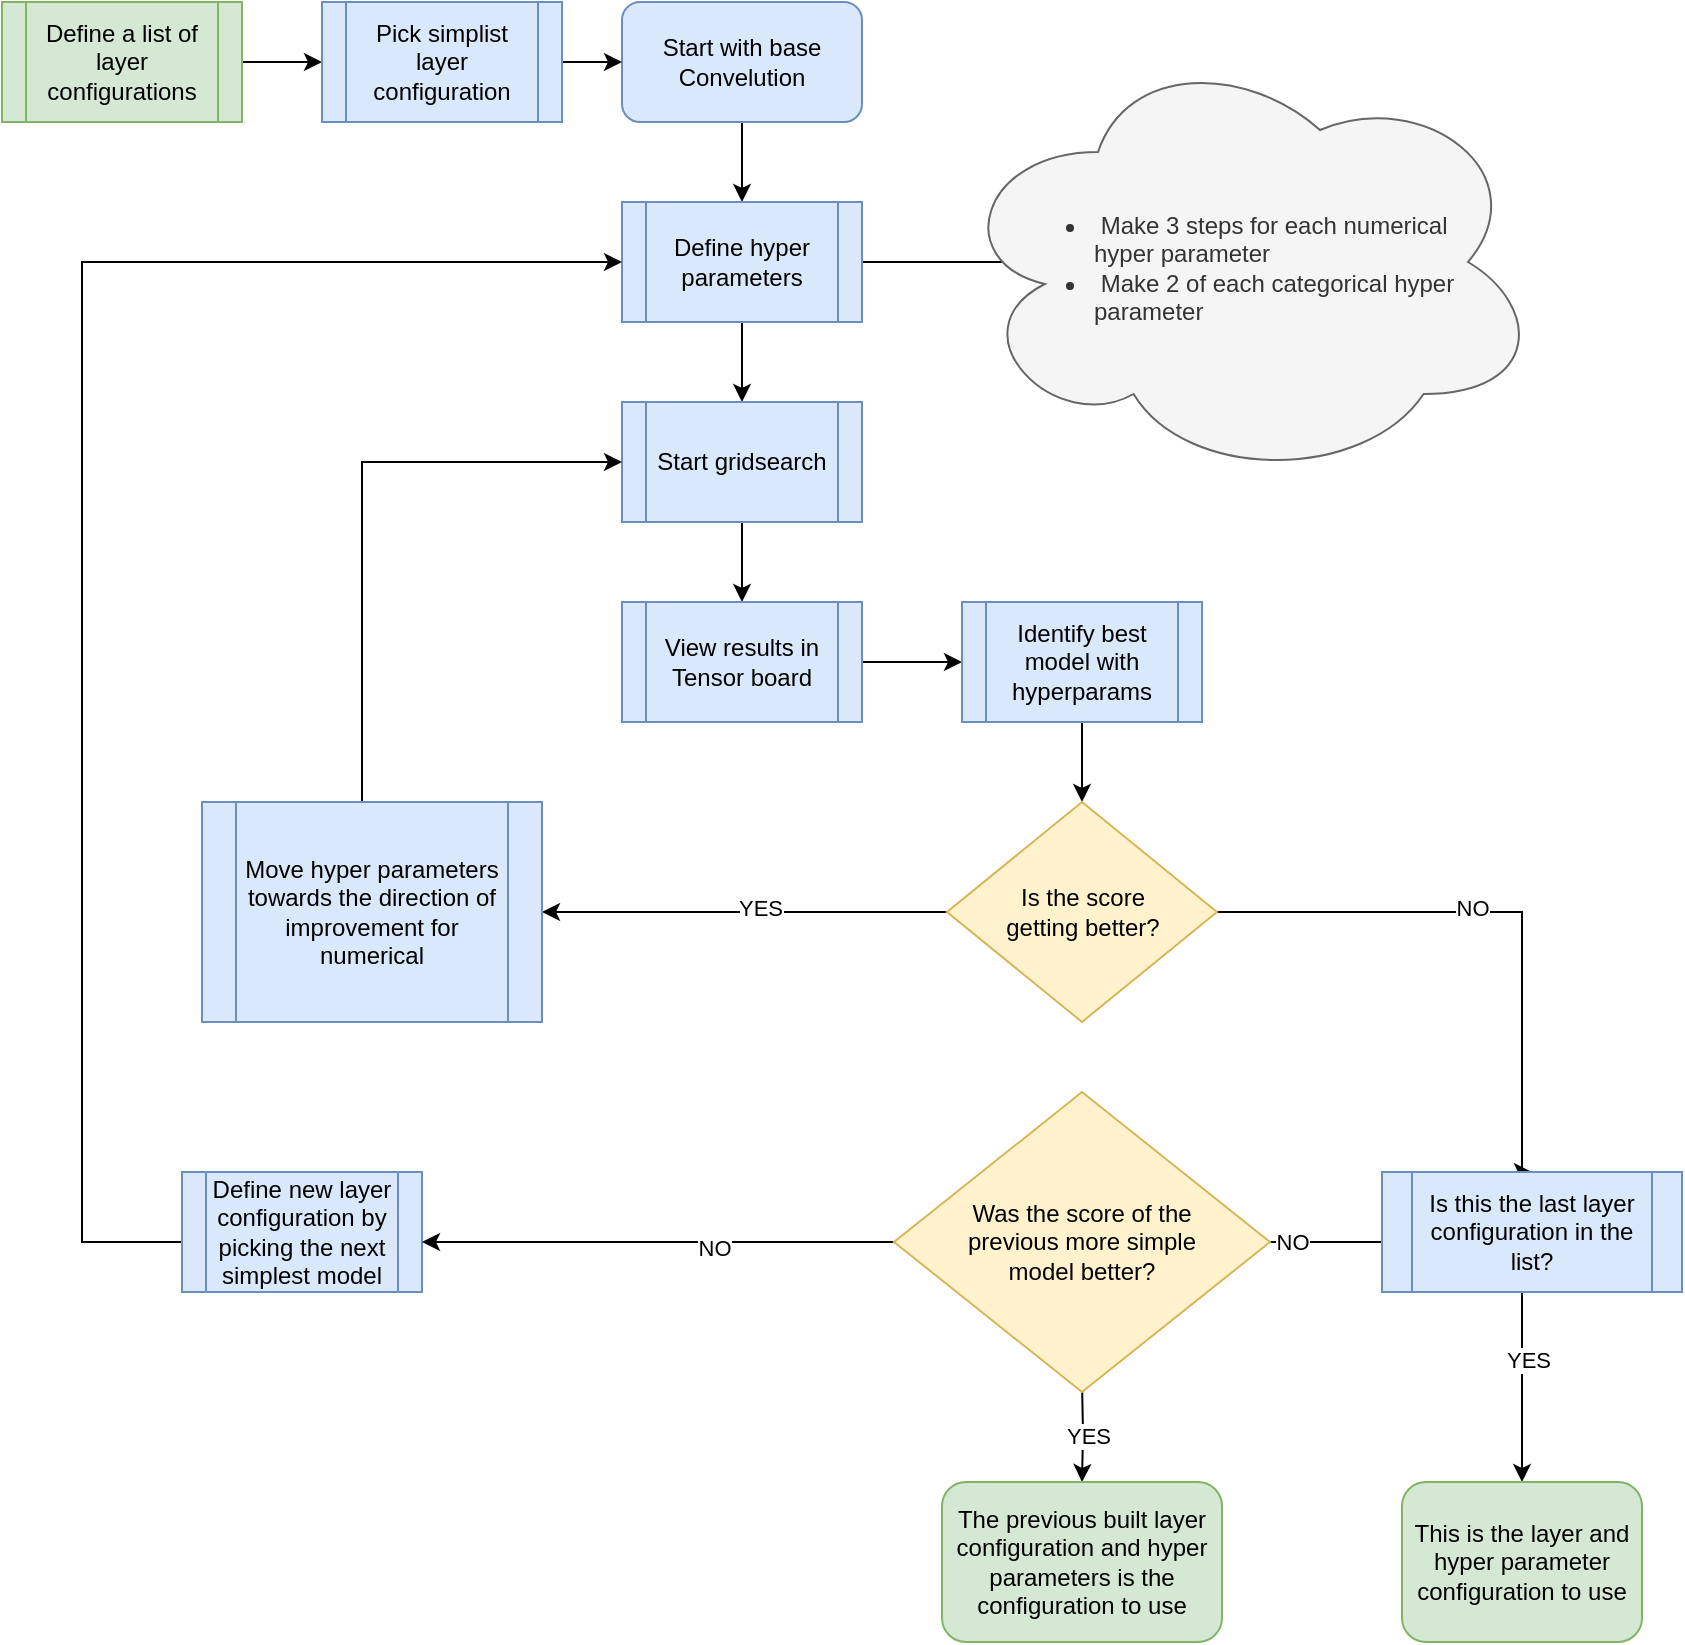 <mxfile version="20.8.5" type="device"><diagram id="C5RBs43oDa-KdzZeNtuy" name="Page-1"><mxGraphModel dx="2261" dy="827" grid="1" gridSize="10" guides="1" tooltips="1" connect="1" arrows="1" fold="1" page="1" pageScale="1" pageWidth="827" pageHeight="1169" math="0" shadow="0"><root><mxCell id="WIyWlLk6GJQsqaUBKTNV-0"/><mxCell id="WIyWlLk6GJQsqaUBKTNV-1" parent="WIyWlLk6GJQsqaUBKTNV-0"/><mxCell id="_x-LF6lwuTB6rsg0hKMt-1" value="" style="edgeStyle=orthogonalEdgeStyle;rounded=0;orthogonalLoop=1;jettySize=auto;html=1;" parent="WIyWlLk6GJQsqaUBKTNV-1" source="WIyWlLk6GJQsqaUBKTNV-3" target="_x-LF6lwuTB6rsg0hKMt-0" edge="1"><mxGeometry relative="1" as="geometry"/></mxCell><mxCell id="WIyWlLk6GJQsqaUBKTNV-3" value="Start with base Convelution" style="rounded=1;whiteSpace=wrap;html=1;fontSize=12;glass=0;strokeWidth=1;shadow=0;fillColor=#dae8fc;strokeColor=#6c8ebf;" parent="WIyWlLk6GJQsqaUBKTNV-1" vertex="1"><mxGeometry x="250" y="260" width="120" height="60" as="geometry"/></mxCell><mxCell id="_x-LF6lwuTB6rsg0hKMt-3" value="" style="edgeStyle=orthogonalEdgeStyle;rounded=0;orthogonalLoop=1;jettySize=auto;html=1;" parent="WIyWlLk6GJQsqaUBKTNV-1" source="_x-LF6lwuTB6rsg0hKMt-0" target="_x-LF6lwuTB6rsg0hKMt-2" edge="1"><mxGeometry relative="1" as="geometry"/></mxCell><mxCell id="_x-LF6lwuTB6rsg0hKMt-6" style="edgeStyle=orthogonalEdgeStyle;rounded=0;orthogonalLoop=1;jettySize=auto;html=1;endArrow=none;endFill=0;" parent="WIyWlLk6GJQsqaUBKTNV-1" source="_x-LF6lwuTB6rsg0hKMt-0" edge="1"><mxGeometry relative="1" as="geometry"><mxPoint x="460" y="390" as="targetPoint"/></mxGeometry></mxCell><mxCell id="_x-LF6lwuTB6rsg0hKMt-0" value="Define hyper parameters" style="shape=process;whiteSpace=wrap;html=1;backgroundOutline=1;fillColor=#dae8fc;strokeColor=#6c8ebf;" parent="WIyWlLk6GJQsqaUBKTNV-1" vertex="1"><mxGeometry x="250" y="360" width="120" height="60" as="geometry"/></mxCell><mxCell id="_x-LF6lwuTB6rsg0hKMt-8" value="" style="edgeStyle=orthogonalEdgeStyle;rounded=0;orthogonalLoop=1;jettySize=auto;html=1;endArrow=classic;endFill=1;" parent="WIyWlLk6GJQsqaUBKTNV-1" source="_x-LF6lwuTB6rsg0hKMt-2" target="_x-LF6lwuTB6rsg0hKMt-7" edge="1"><mxGeometry relative="1" as="geometry"/></mxCell><mxCell id="_x-LF6lwuTB6rsg0hKMt-2" value="Start gridsearch" style="shape=process;whiteSpace=wrap;html=1;backgroundOutline=1;fillColor=#dae8fc;strokeColor=#6c8ebf;" parent="WIyWlLk6GJQsqaUBKTNV-1" vertex="1"><mxGeometry x="250" y="460" width="120" height="60" as="geometry"/></mxCell><mxCell id="_x-LF6lwuTB6rsg0hKMt-4" value="&lt;ul&gt;&lt;li&gt;&amp;nbsp;Make 3 steps for each numerical hyper parameter&lt;br&gt;&lt;/li&gt;&lt;li&gt;&amp;nbsp;Make 2 of each categorical hyper parameter&lt;br&gt;&lt;/li&gt;&lt;/ul&gt;" style="ellipse;shape=cloud;whiteSpace=wrap;html=1;align=left;labelPadding=0;deletable=1;overflow=hidden;noLabel=0;labelBorderColor=none;spacingTop=5;spacing=5;spacingLeft=27;spacingRight=30;fillColor=#f5f5f5;fontColor=#333333;strokeColor=#666666;" parent="WIyWlLk6GJQsqaUBKTNV-1" vertex="1"><mxGeometry x="414" y="280" width="296" height="220" as="geometry"/></mxCell><mxCell id="_x-LF6lwuTB6rsg0hKMt-10" value="" style="edgeStyle=orthogonalEdgeStyle;rounded=0;orthogonalLoop=1;jettySize=auto;html=1;endArrow=classic;endFill=1;" parent="WIyWlLk6GJQsqaUBKTNV-1" source="_x-LF6lwuTB6rsg0hKMt-7" target="_x-LF6lwuTB6rsg0hKMt-9" edge="1"><mxGeometry relative="1" as="geometry"/></mxCell><mxCell id="_x-LF6lwuTB6rsg0hKMt-7" value="View results in Tensor board" style="shape=process;whiteSpace=wrap;html=1;backgroundOutline=1;fillColor=#dae8fc;strokeColor=#6c8ebf;" parent="WIyWlLk6GJQsqaUBKTNV-1" vertex="1"><mxGeometry x="250" y="560" width="120" height="60" as="geometry"/></mxCell><mxCell id="_x-LF6lwuTB6rsg0hKMt-12" value="" style="edgeStyle=orthogonalEdgeStyle;rounded=0;orthogonalLoop=1;jettySize=auto;html=1;endArrow=classic;endFill=1;" parent="WIyWlLk6GJQsqaUBKTNV-1" source="_x-LF6lwuTB6rsg0hKMt-9" target="_x-LF6lwuTB6rsg0hKMt-11" edge="1"><mxGeometry relative="1" as="geometry"/></mxCell><mxCell id="_x-LF6lwuTB6rsg0hKMt-9" value="Identify best model with hyperparams" style="shape=process;whiteSpace=wrap;html=1;backgroundOutline=1;fillColor=#dae8fc;strokeColor=#6c8ebf;" parent="WIyWlLk6GJQsqaUBKTNV-1" vertex="1"><mxGeometry x="420" y="560" width="120" height="60" as="geometry"/></mxCell><mxCell id="_x-LF6lwuTB6rsg0hKMt-14" style="edgeStyle=orthogonalEdgeStyle;rounded=0;orthogonalLoop=1;jettySize=auto;html=1;entryX=0.5;entryY=0;entryDx=0;entryDy=0;endArrow=classic;endFill=1;" parent="WIyWlLk6GJQsqaUBKTNV-1" source="_x-LF6lwuTB6rsg0hKMt-11" target="_x-LF6lwuTB6rsg0hKMt-13" edge="1"><mxGeometry relative="1" as="geometry"><Array as="points"><mxPoint x="700" y="715"/></Array></mxGeometry></mxCell><mxCell id="_x-LF6lwuTB6rsg0hKMt-15" value="NO" style="edgeLabel;html=1;align=center;verticalAlign=middle;resizable=0;points=[];" parent="_x-LF6lwuTB6rsg0hKMt-14" vertex="1" connectable="0"><mxGeometry x="-0.114" y="2" relative="1" as="geometry"><mxPoint as="offset"/></mxGeometry></mxCell><mxCell id="_x-LF6lwuTB6rsg0hKMt-17" style="edgeStyle=orthogonalEdgeStyle;rounded=0;orthogonalLoop=1;jettySize=auto;html=1;endArrow=classic;endFill=1;" parent="WIyWlLk6GJQsqaUBKTNV-1" source="_x-LF6lwuTB6rsg0hKMt-11" target="_x-LF6lwuTB6rsg0hKMt-16" edge="1"><mxGeometry relative="1" as="geometry"/></mxCell><mxCell id="_x-LF6lwuTB6rsg0hKMt-18" value="YES" style="edgeLabel;html=1;align=center;verticalAlign=middle;resizable=0;points=[];" parent="_x-LF6lwuTB6rsg0hKMt-17" vertex="1" connectable="0"><mxGeometry x="-0.075" y="-2" relative="1" as="geometry"><mxPoint as="offset"/></mxGeometry></mxCell><mxCell id="_x-LF6lwuTB6rsg0hKMt-11" value="Is the score getting better?" style="rhombus;whiteSpace=wrap;html=1;labelPadding=29;spacingLeft=20;spacingRight=20;fillColor=#fff2cc;strokeColor=#d6b656;" parent="WIyWlLk6GJQsqaUBKTNV-1" vertex="1"><mxGeometry x="412.5" y="660" width="135" height="110" as="geometry"/></mxCell><mxCell id="_x-LF6lwuTB6rsg0hKMt-26" style="edgeStyle=orthogonalEdgeStyle;rounded=0;orthogonalLoop=1;jettySize=auto;html=1;entryX=1;entryY=0.5;entryDx=0;entryDy=0;endArrow=classic;endFill=1;" parent="WIyWlLk6GJQsqaUBKTNV-1" source="_x-LF6lwuTB6rsg0hKMt-13" target="_x-LF6lwuTB6rsg0hKMt-31" edge="1"><mxGeometry relative="1" as="geometry"><Array as="points"><mxPoint x="554" y="880"/></Array></mxGeometry></mxCell><mxCell id="_x-LF6lwuTB6rsg0hKMt-27" value="NO" style="edgeLabel;html=1;align=center;verticalAlign=middle;resizable=0;points=[];" parent="_x-LF6lwuTB6rsg0hKMt-26" vertex="1" connectable="0"><mxGeometry x="-0.054" relative="1" as="geometry"><mxPoint as="offset"/></mxGeometry></mxCell><mxCell id="_x-LF6lwuTB6rsg0hKMt-30" style="edgeStyle=orthogonalEdgeStyle;rounded=0;orthogonalLoop=1;jettySize=auto;html=1;entryX=0.5;entryY=0;entryDx=0;entryDy=0;endArrow=classic;endFill=1;" parent="WIyWlLk6GJQsqaUBKTNV-1" source="_x-LF6lwuTB6rsg0hKMt-13" target="_x-LF6lwuTB6rsg0hKMt-29" edge="1"><mxGeometry relative="1" as="geometry"><Array as="points"><mxPoint x="700" y="875"/><mxPoint x="700" y="1010"/></Array></mxGeometry></mxCell><mxCell id="_x-LF6lwuTB6rsg0hKMt-37" value="YES" style="edgeLabel;html=1;align=center;verticalAlign=middle;resizable=0;points=[];" parent="_x-LF6lwuTB6rsg0hKMt-30" vertex="1" connectable="0"><mxGeometry x="-0.287" y="3" relative="1" as="geometry"><mxPoint as="offset"/></mxGeometry></mxCell><mxCell id="_x-LF6lwuTB6rsg0hKMt-13" value="Is this the last layer configuration in the list?" style="shape=process;whiteSpace=wrap;html=1;backgroundOutline=1;fillColor=#dae8fc;strokeColor=#6c8ebf;" parent="WIyWlLk6GJQsqaUBKTNV-1" vertex="1"><mxGeometry x="630" y="845" width="150" height="60" as="geometry"/></mxCell><mxCell id="_x-LF6lwuTB6rsg0hKMt-20" style="edgeStyle=orthogonalEdgeStyle;rounded=0;orthogonalLoop=1;jettySize=auto;html=1;entryX=0;entryY=0.5;entryDx=0;entryDy=0;endArrow=classic;endFill=1;" parent="WIyWlLk6GJQsqaUBKTNV-1" source="_x-LF6lwuTB6rsg0hKMt-16" target="_x-LF6lwuTB6rsg0hKMt-2" edge="1"><mxGeometry relative="1" as="geometry"><Array as="points"><mxPoint x="120" y="490"/></Array></mxGeometry></mxCell><mxCell id="_x-LF6lwuTB6rsg0hKMt-16" value="Move hyper parameters towards the direction of improvement for numerical" style="shape=process;whiteSpace=wrap;html=1;backgroundOutline=1;fillColor=#dae8fc;strokeColor=#6c8ebf;" parent="WIyWlLk6GJQsqaUBKTNV-1" vertex="1"><mxGeometry x="40" y="660" width="170" height="110" as="geometry"/></mxCell><mxCell id="_x-LF6lwuTB6rsg0hKMt-23" style="edgeStyle=orthogonalEdgeStyle;rounded=0;orthogonalLoop=1;jettySize=auto;html=1;entryX=0;entryY=0.5;entryDx=0;entryDy=0;endArrow=classic;endFill=1;" parent="WIyWlLk6GJQsqaUBKTNV-1" source="_x-LF6lwuTB6rsg0hKMt-21" target="_x-LF6lwuTB6rsg0hKMt-22" edge="1"><mxGeometry relative="1" as="geometry"><Array as="points"/></mxGeometry></mxCell><mxCell id="_x-LF6lwuTB6rsg0hKMt-21" value="Define a list of layer configurations" style="shape=process;whiteSpace=wrap;html=1;backgroundOutline=1;fillColor=#d5e8d4;strokeColor=#82b366;" parent="WIyWlLk6GJQsqaUBKTNV-1" vertex="1"><mxGeometry x="-60" y="260" width="120" height="60" as="geometry"/></mxCell><mxCell id="_x-LF6lwuTB6rsg0hKMt-24" value="" style="edgeStyle=orthogonalEdgeStyle;rounded=0;orthogonalLoop=1;jettySize=auto;html=1;endArrow=classic;endFill=1;" parent="WIyWlLk6GJQsqaUBKTNV-1" source="_x-LF6lwuTB6rsg0hKMt-22" target="WIyWlLk6GJQsqaUBKTNV-3" edge="1"><mxGeometry relative="1" as="geometry"/></mxCell><mxCell id="_x-LF6lwuTB6rsg0hKMt-22" value="Pick simplist layer configuration" style="shape=process;whiteSpace=wrap;html=1;backgroundOutline=1;fillColor=#dae8fc;strokeColor=#6c8ebf;" parent="WIyWlLk6GJQsqaUBKTNV-1" vertex="1"><mxGeometry x="100" y="260" width="120" height="60" as="geometry"/></mxCell><mxCell id="_x-LF6lwuTB6rsg0hKMt-28" style="edgeStyle=orthogonalEdgeStyle;rounded=0;orthogonalLoop=1;jettySize=auto;html=1;entryX=0;entryY=0.5;entryDx=0;entryDy=0;endArrow=classic;endFill=1;" parent="WIyWlLk6GJQsqaUBKTNV-1" source="_x-LF6lwuTB6rsg0hKMt-25" target="_x-LF6lwuTB6rsg0hKMt-0" edge="1"><mxGeometry relative="1" as="geometry"><Array as="points"><mxPoint x="-20" y="880"/><mxPoint x="-20" y="390"/></Array></mxGeometry></mxCell><mxCell id="_x-LF6lwuTB6rsg0hKMt-25" value="Define new layer configuration by picking the next simplest model" style="shape=process;whiteSpace=wrap;html=1;backgroundOutline=1;fillColor=#dae8fc;strokeColor=#6c8ebf;" parent="WIyWlLk6GJQsqaUBKTNV-1" vertex="1"><mxGeometry x="30" y="845" width="120" height="60" as="geometry"/></mxCell><mxCell id="_x-LF6lwuTB6rsg0hKMt-29" value="This is the layer and hyper parameter configuration to use" style="rounded=1;whiteSpace=wrap;html=1;fillColor=#d5e8d4;strokeColor=#82b366;" parent="WIyWlLk6GJQsqaUBKTNV-1" vertex="1"><mxGeometry x="640" y="1000" width="120" height="80" as="geometry"/></mxCell><mxCell id="_x-LF6lwuTB6rsg0hKMt-33" style="edgeStyle=orthogonalEdgeStyle;rounded=0;orthogonalLoop=1;jettySize=auto;html=1;entryX=0.5;entryY=0;entryDx=0;entryDy=0;endArrow=classic;endFill=1;" parent="WIyWlLk6GJQsqaUBKTNV-1" target="_x-LF6lwuTB6rsg0hKMt-32" edge="1"><mxGeometry relative="1" as="geometry"><mxPoint x="480" y="950" as="sourcePoint"/></mxGeometry></mxCell><mxCell id="_x-LF6lwuTB6rsg0hKMt-34" value="YES" style="edgeLabel;html=1;align=center;verticalAlign=middle;resizable=0;points=[];" parent="_x-LF6lwuTB6rsg0hKMt-33" vertex="1" connectable="0"><mxGeometry x="0.067" y="3" relative="1" as="geometry"><mxPoint as="offset"/></mxGeometry></mxCell><mxCell id="_x-LF6lwuTB6rsg0hKMt-35" style="edgeStyle=orthogonalEdgeStyle;rounded=0;orthogonalLoop=1;jettySize=auto;html=1;endArrow=classic;endFill=1;" parent="WIyWlLk6GJQsqaUBKTNV-1" source="_x-LF6lwuTB6rsg0hKMt-31" target="_x-LF6lwuTB6rsg0hKMt-25" edge="1"><mxGeometry relative="1" as="geometry"><Array as="points"><mxPoint x="250" y="880"/><mxPoint x="250" y="880"/></Array></mxGeometry></mxCell><mxCell id="_x-LF6lwuTB6rsg0hKMt-36" value="NO" style="edgeLabel;html=1;align=center;verticalAlign=middle;resizable=0;points=[];" parent="_x-LF6lwuTB6rsg0hKMt-35" vertex="1" connectable="0"><mxGeometry x="-0.231" y="3" relative="1" as="geometry"><mxPoint as="offset"/></mxGeometry></mxCell><mxCell id="_x-LF6lwuTB6rsg0hKMt-31" value="Was the score of the previous more simple model better?" style="rhombus;whiteSpace=wrap;html=1;spacingLeft=30;spacingRight=30;fillColor=#fff2cc;strokeColor=#d6b656;" parent="WIyWlLk6GJQsqaUBKTNV-1" vertex="1"><mxGeometry x="386" y="805" width="188" height="150" as="geometry"/></mxCell><mxCell id="_x-LF6lwuTB6rsg0hKMt-32" value="The previous built layer configuration and hyper parameters is the configuration to use" style="rounded=1;whiteSpace=wrap;html=1;fillColor=#d5e8d4;strokeColor=#82b366;" parent="WIyWlLk6GJQsqaUBKTNV-1" vertex="1"><mxGeometry x="410" y="1000" width="140" height="80" as="geometry"/></mxCell></root></mxGraphModel></diagram></mxfile>